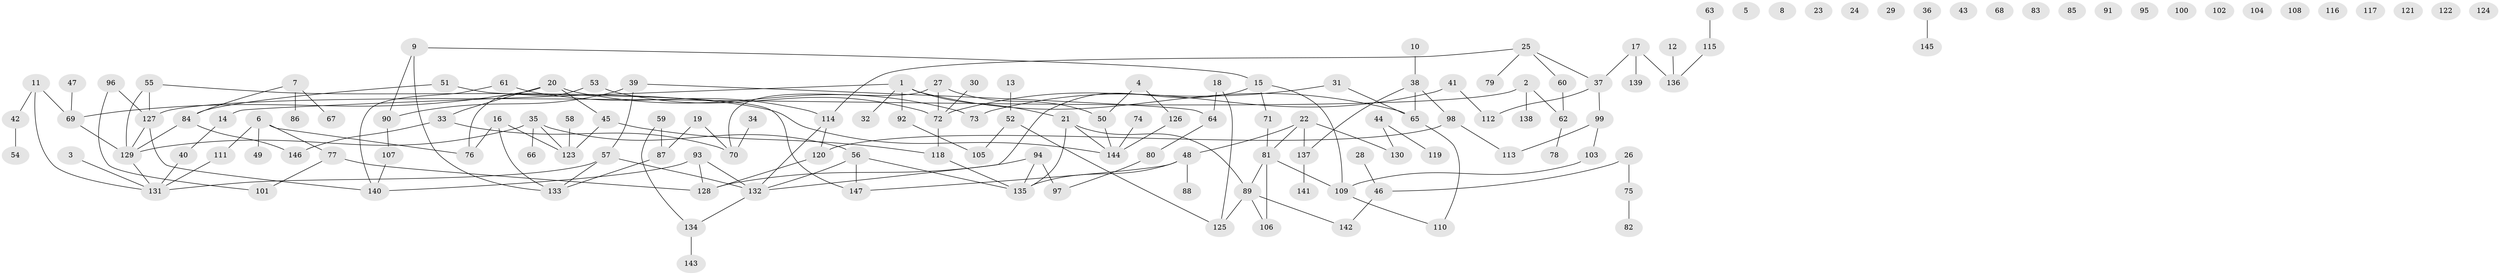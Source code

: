 // Generated by graph-tools (version 1.1) at 2025/00/03/09/25 03:00:43]
// undirected, 147 vertices, 167 edges
graph export_dot {
graph [start="1"]
  node [color=gray90,style=filled];
  1;
  2;
  3;
  4;
  5;
  6;
  7;
  8;
  9;
  10;
  11;
  12;
  13;
  14;
  15;
  16;
  17;
  18;
  19;
  20;
  21;
  22;
  23;
  24;
  25;
  26;
  27;
  28;
  29;
  30;
  31;
  32;
  33;
  34;
  35;
  36;
  37;
  38;
  39;
  40;
  41;
  42;
  43;
  44;
  45;
  46;
  47;
  48;
  49;
  50;
  51;
  52;
  53;
  54;
  55;
  56;
  57;
  58;
  59;
  60;
  61;
  62;
  63;
  64;
  65;
  66;
  67;
  68;
  69;
  70;
  71;
  72;
  73;
  74;
  75;
  76;
  77;
  78;
  79;
  80;
  81;
  82;
  83;
  84;
  85;
  86;
  87;
  88;
  89;
  90;
  91;
  92;
  93;
  94;
  95;
  96;
  97;
  98;
  99;
  100;
  101;
  102;
  103;
  104;
  105;
  106;
  107;
  108;
  109;
  110;
  111;
  112;
  113;
  114;
  115;
  116;
  117;
  118;
  119;
  120;
  121;
  122;
  123;
  124;
  125;
  126;
  127;
  128;
  129;
  130;
  131;
  132;
  133;
  134;
  135;
  136;
  137;
  138;
  139;
  140;
  141;
  142;
  143;
  144;
  145;
  146;
  147;
  1 -- 14;
  1 -- 21;
  1 -- 32;
  1 -- 65;
  1 -- 92;
  2 -- 62;
  2 -- 127;
  2 -- 138;
  3 -- 131;
  4 -- 50;
  4 -- 126;
  6 -- 49;
  6 -- 76;
  6 -- 77;
  6 -- 111;
  7 -- 67;
  7 -- 84;
  7 -- 86;
  9 -- 15;
  9 -- 90;
  9 -- 133;
  10 -- 38;
  11 -- 42;
  11 -- 69;
  11 -- 131;
  12 -- 136;
  13 -- 52;
  14 -- 40;
  15 -- 71;
  15 -- 109;
  15 -- 132;
  16 -- 76;
  16 -- 123;
  16 -- 133;
  17 -- 37;
  17 -- 136;
  17 -- 139;
  18 -- 64;
  18 -- 125;
  19 -- 70;
  19 -- 87;
  20 -- 33;
  20 -- 45;
  20 -- 69;
  20 -- 73;
  21 -- 89;
  21 -- 135;
  21 -- 144;
  22 -- 48;
  22 -- 81;
  22 -- 130;
  22 -- 137;
  25 -- 37;
  25 -- 60;
  25 -- 79;
  25 -- 114;
  26 -- 46;
  26 -- 75;
  27 -- 50;
  27 -- 70;
  27 -- 72;
  28 -- 46;
  30 -- 72;
  31 -- 65;
  31 -- 72;
  33 -- 70;
  33 -- 146;
  34 -- 70;
  35 -- 56;
  35 -- 66;
  35 -- 123;
  35 -- 129;
  36 -- 145;
  37 -- 99;
  37 -- 112;
  38 -- 65;
  38 -- 98;
  38 -- 137;
  39 -- 57;
  39 -- 64;
  39 -- 90;
  40 -- 131;
  41 -- 73;
  41 -- 112;
  42 -- 54;
  44 -- 119;
  44 -- 130;
  45 -- 118;
  45 -- 123;
  46 -- 142;
  47 -- 69;
  48 -- 88;
  48 -- 135;
  48 -- 147;
  50 -- 144;
  51 -- 84;
  51 -- 147;
  52 -- 105;
  52 -- 125;
  53 -- 72;
  53 -- 76;
  55 -- 127;
  55 -- 129;
  55 -- 144;
  56 -- 132;
  56 -- 135;
  56 -- 147;
  57 -- 131;
  57 -- 132;
  57 -- 133;
  58 -- 123;
  59 -- 87;
  59 -- 134;
  60 -- 62;
  61 -- 114;
  61 -- 140;
  62 -- 78;
  63 -- 115;
  64 -- 80;
  65 -- 110;
  69 -- 129;
  71 -- 81;
  72 -- 118;
  74 -- 144;
  75 -- 82;
  77 -- 101;
  77 -- 128;
  80 -- 97;
  81 -- 89;
  81 -- 106;
  81 -- 109;
  84 -- 129;
  84 -- 146;
  87 -- 133;
  89 -- 106;
  89 -- 125;
  89 -- 142;
  90 -- 107;
  92 -- 105;
  93 -- 128;
  93 -- 132;
  93 -- 140;
  94 -- 97;
  94 -- 128;
  94 -- 135;
  96 -- 101;
  96 -- 127;
  98 -- 113;
  98 -- 120;
  99 -- 103;
  99 -- 113;
  103 -- 109;
  107 -- 140;
  109 -- 110;
  111 -- 131;
  114 -- 120;
  114 -- 132;
  115 -- 136;
  118 -- 135;
  120 -- 128;
  126 -- 144;
  127 -- 129;
  127 -- 140;
  129 -- 131;
  132 -- 134;
  134 -- 143;
  137 -- 141;
}
